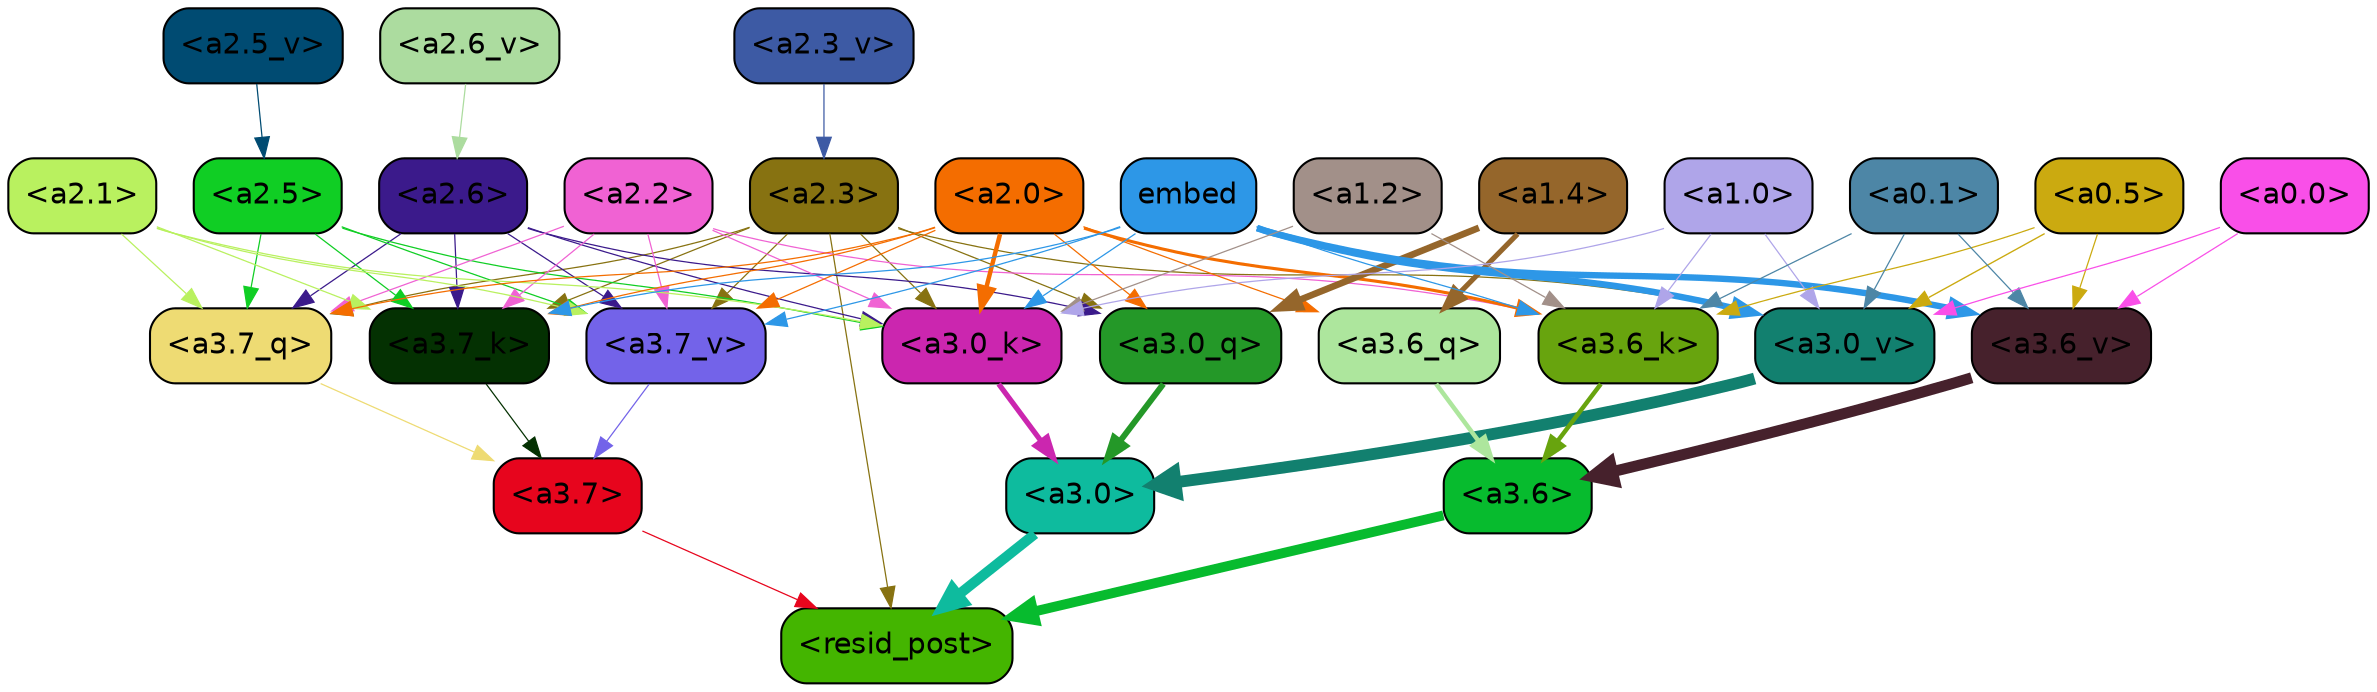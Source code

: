 strict digraph "" {
	graph [bgcolor=transparent,
		layout=dot,
		overlap=false,
		splines=true
	];
	"<a3.7>"	[color=black,
		fillcolor="#e7051d",
		fontname=Helvetica,
		shape=box,
		style="filled, rounded"];
	"<resid_post>"	[color=black,
		fillcolor="#44b500",
		fontname=Helvetica,
		shape=box,
		style="filled, rounded"];
	"<a3.7>" -> "<resid_post>"	[color="#e7051d",
		penwidth=0.6];
	"<a3.6>"	[color=black,
		fillcolor="#07bb2e",
		fontname=Helvetica,
		shape=box,
		style="filled, rounded"];
	"<a3.6>" -> "<resid_post>"	[color="#07bb2e",
		penwidth=4.7534414529800415];
	"<a3.0>"	[color=black,
		fillcolor="#0ebb9e",
		fontname=Helvetica,
		shape=box,
		style="filled, rounded"];
	"<a3.0>" -> "<resid_post>"	[color="#0ebb9e",
		penwidth=4.898576855659485];
	"<a2.3>"	[color=black,
		fillcolor="#877211",
		fontname=Helvetica,
		shape=box,
		style="filled, rounded"];
	"<a2.3>" -> "<resid_post>"	[color="#877211",
		penwidth=0.6];
	"<a3.7_q>"	[color=black,
		fillcolor="#eedb73",
		fontname=Helvetica,
		shape=box,
		style="filled, rounded"];
	"<a2.3>" -> "<a3.7_q>"	[color="#877211",
		penwidth=0.6];
	"<a3.0_q>"	[color=black,
		fillcolor="#249828",
		fontname=Helvetica,
		shape=box,
		style="filled, rounded"];
	"<a2.3>" -> "<a3.0_q>"	[color="#877211",
		penwidth=0.6];
	"<a3.7_k>"	[color=black,
		fillcolor="#043102",
		fontname=Helvetica,
		shape=box,
		style="filled, rounded"];
	"<a2.3>" -> "<a3.7_k>"	[color="#877211",
		penwidth=0.6];
	"<a3.0_k>"	[color=black,
		fillcolor="#cb26af",
		fontname=Helvetica,
		shape=box,
		style="filled, rounded"];
	"<a2.3>" -> "<a3.0_k>"	[color="#877211",
		penwidth=0.6];
	"<a3.7_v>"	[color=black,
		fillcolor="#7363e9",
		fontname=Helvetica,
		shape=box,
		style="filled, rounded"];
	"<a2.3>" -> "<a3.7_v>"	[color="#877211",
		penwidth=0.6];
	"<a3.0_v>"	[color=black,
		fillcolor="#12806f",
		fontname=Helvetica,
		shape=box,
		style="filled, rounded"];
	"<a2.3>" -> "<a3.0_v>"	[color="#877211",
		penwidth=0.6];
	"<a3.7_q>" -> "<a3.7>"	[color="#eedb73",
		penwidth=0.6];
	"<a3.6_q>"	[color=black,
		fillcolor="#ade69d",
		fontname=Helvetica,
		shape=box,
		style="filled, rounded"];
	"<a3.6_q>" -> "<a3.6>"	[color="#ade69d",
		penwidth=2.160832464694977];
	"<a3.0_q>" -> "<a3.0>"	[color="#249828",
		penwidth=2.870753765106201];
	"<a3.7_k>" -> "<a3.7>"	[color="#043102",
		penwidth=0.6];
	"<a3.6_k>"	[color=black,
		fillcolor="#68a40e",
		fontname=Helvetica,
		shape=box,
		style="filled, rounded"];
	"<a3.6_k>" -> "<a3.6>"	[color="#68a40e",
		penwidth=2.13908451795578];
	"<a3.0_k>" -> "<a3.0>"	[color="#cb26af",
		penwidth=2.520303964614868];
	"<a3.7_v>" -> "<a3.7>"	[color="#7363e9",
		penwidth=0.6];
	"<a3.6_v>"	[color=black,
		fillcolor="#46212c",
		fontname=Helvetica,
		shape=box,
		style="filled, rounded"];
	"<a3.6_v>" -> "<a3.6>"	[color="#46212c",
		penwidth=5.297133803367615];
	"<a3.0_v>" -> "<a3.0>"	[color="#12806f",
		penwidth=5.680712580680847];
	"<a2.6>"	[color=black,
		fillcolor="#3b1a8b",
		fontname=Helvetica,
		shape=box,
		style="filled, rounded"];
	"<a2.6>" -> "<a3.7_q>"	[color="#3b1a8b",
		penwidth=0.6];
	"<a2.6>" -> "<a3.0_q>"	[color="#3b1a8b",
		penwidth=0.6];
	"<a2.6>" -> "<a3.7_k>"	[color="#3b1a8b",
		penwidth=0.6];
	"<a2.6>" -> "<a3.0_k>"	[color="#3b1a8b",
		penwidth=0.6];
	"<a2.6>" -> "<a3.7_v>"	[color="#3b1a8b",
		penwidth=0.6];
	"<a2.5>"	[color=black,
		fillcolor="#10ce24",
		fontname=Helvetica,
		shape=box,
		style="filled, rounded"];
	"<a2.5>" -> "<a3.7_q>"	[color="#10ce24",
		penwidth=0.6];
	"<a2.5>" -> "<a3.7_k>"	[color="#10ce24",
		penwidth=0.6];
	"<a2.5>" -> "<a3.0_k>"	[color="#10ce24",
		penwidth=0.6];
	"<a2.5>" -> "<a3.7_v>"	[color="#10ce24",
		penwidth=0.6];
	"<a2.2>"	[color=black,
		fillcolor="#f062d3",
		fontname=Helvetica,
		shape=box,
		style="filled, rounded"];
	"<a2.2>" -> "<a3.7_q>"	[color="#f062d3",
		penwidth=0.6];
	"<a2.2>" -> "<a3.7_k>"	[color="#f062d3",
		penwidth=0.6];
	"<a2.2>" -> "<a3.6_k>"	[color="#f062d3",
		penwidth=0.6];
	"<a2.2>" -> "<a3.0_k>"	[color="#f062d3",
		penwidth=0.6];
	"<a2.2>" -> "<a3.7_v>"	[color="#f062d3",
		penwidth=0.6];
	"<a2.1>"	[color=black,
		fillcolor="#b9f15f",
		fontname=Helvetica,
		shape=box,
		style="filled, rounded"];
	"<a2.1>" -> "<a3.7_q>"	[color="#b9f15f",
		penwidth=0.6];
	"<a2.1>" -> "<a3.7_k>"	[color="#b9f15f",
		penwidth=0.6];
	"<a2.1>" -> "<a3.0_k>"	[color="#b9f15f",
		penwidth=0.6];
	"<a2.1>" -> "<a3.7_v>"	[color="#b9f15f",
		penwidth=0.6];
	"<a2.0>"	[color=black,
		fillcolor="#f46d00",
		fontname=Helvetica,
		shape=box,
		style="filled, rounded"];
	"<a2.0>" -> "<a3.7_q>"	[color="#f46d00",
		penwidth=0.6];
	"<a2.0>" -> "<a3.6_q>"	[color="#f46d00",
		penwidth=0.6];
	"<a2.0>" -> "<a3.0_q>"	[color="#f46d00",
		penwidth=0.6];
	"<a2.0>" -> "<a3.7_k>"	[color="#f46d00",
		penwidth=0.6];
	"<a2.0>" -> "<a3.6_k>"	[color="#f46d00",
		penwidth=1.4855384826660156];
	"<a2.0>" -> "<a3.0_k>"	[color="#f46d00",
		penwidth=2.142689883708954];
	"<a2.0>" -> "<a3.7_v>"	[color="#f46d00",
		penwidth=0.6];
	"<a1.4>"	[color=black,
		fillcolor="#95662b",
		fontname=Helvetica,
		shape=box,
		style="filled, rounded"];
	"<a1.4>" -> "<a3.6_q>"	[color="#95662b",
		penwidth=2.4767253398895264];
	"<a1.4>" -> "<a3.0_q>"	[color="#95662b",
		penwidth=3.192750334739685];
	embed	[color=black,
		fillcolor="#2d97e7",
		fontname=Helvetica,
		shape=box,
		style="filled, rounded"];
	embed -> "<a3.7_k>"	[color="#2d97e7",
		penwidth=0.6];
	embed -> "<a3.6_k>"	[color="#2d97e7",
		penwidth=0.6];
	embed -> "<a3.0_k>"	[color="#2d97e7",
		penwidth=0.6015868484973907];
	embed -> "<a3.7_v>"	[color="#2d97e7",
		penwidth=0.6];
	embed -> "<a3.6_v>"	[color="#2d97e7",
		penwidth=3.067279100418091];
	embed -> "<a3.0_v>"	[color="#2d97e7",
		penwidth=3.0891895294189453];
	"<a1.2>"	[color=black,
		fillcolor="#a29089",
		fontname=Helvetica,
		shape=box,
		style="filled, rounded"];
	"<a1.2>" -> "<a3.6_k>"	[color="#a29089",
		penwidth=0.6];
	"<a1.2>" -> "<a3.0_k>"	[color="#a29089",
		penwidth=0.6];
	"<a1.0>"	[color=black,
		fillcolor="#afa5e9",
		fontname=Helvetica,
		shape=box,
		style="filled, rounded"];
	"<a1.0>" -> "<a3.6_k>"	[color="#afa5e9",
		penwidth=0.6];
	"<a1.0>" -> "<a3.0_k>"	[color="#afa5e9",
		penwidth=0.6];
	"<a1.0>" -> "<a3.0_v>"	[color="#afa5e9",
		penwidth=0.6];
	"<a0.5>"	[color=black,
		fillcolor="#cbaa10",
		fontname=Helvetica,
		shape=box,
		style="filled, rounded"];
	"<a0.5>" -> "<a3.6_k>"	[color="#cbaa10",
		penwidth=0.6];
	"<a0.5>" -> "<a3.6_v>"	[color="#cbaa10",
		penwidth=0.6];
	"<a0.5>" -> "<a3.0_v>"	[color="#cbaa10",
		penwidth=0.6549575447570533];
	"<a0.1>"	[color=black,
		fillcolor="#4d86a6",
		fontname=Helvetica,
		shape=box,
		style="filled, rounded"];
	"<a0.1>" -> "<a3.6_k>"	[color="#4d86a6",
		penwidth=0.6];
	"<a0.1>" -> "<a3.6_v>"	[color="#4d86a6",
		penwidth=0.6];
	"<a0.1>" -> "<a3.0_v>"	[color="#4d86a6",
		penwidth=0.6];
	"<a0.0>"	[color=black,
		fillcolor="#f94fe8",
		fontname=Helvetica,
		shape=box,
		style="filled, rounded"];
	"<a0.0>" -> "<a3.6_v>"	[color="#f94fe8",
		penwidth=0.6];
	"<a0.0>" -> "<a3.0_v>"	[color="#f94fe8",
		penwidth=0.6];
	"<a2.6_v>"	[color=black,
		fillcolor="#acdc9f",
		fontname=Helvetica,
		shape=box,
		style="filled, rounded"];
	"<a2.6_v>" -> "<a2.6>"	[color="#acdc9f",
		penwidth=0.6];
	"<a2.5_v>"	[color=black,
		fillcolor="#004b72",
		fontname=Helvetica,
		shape=box,
		style="filled, rounded"];
	"<a2.5_v>" -> "<a2.5>"	[color="#004b72",
		penwidth=0.6];
	"<a2.3_v>"	[color=black,
		fillcolor="#3d5aa4",
		fontname=Helvetica,
		shape=box,
		style="filled, rounded"];
	"<a2.3_v>" -> "<a2.3>"	[color="#3d5aa4",
		penwidth=0.6];
}
